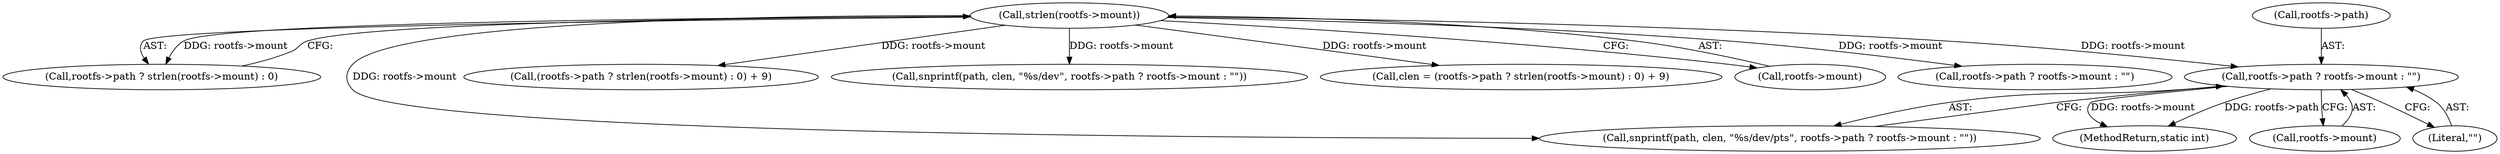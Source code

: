 digraph "0_lxc_592fd47a6245508b79fe6ac819fe6d3b2c1289be_4@pointer" {
"1000187" [label="(Call,rootfs->path ? rootfs->mount : \"\")"];
"1000119" [label="(Call,strlen(rootfs->mount))"];
"1000115" [label="(Call,rootfs->path ? strlen(rootfs->mount) : 0)"];
"1000183" [label="(Call,snprintf(path, clen, \"%s/dev/pts\", rootfs->path ? rootfs->mount : \"\"))"];
"1000188" [label="(Call,rootfs->path)"];
"1000236" [label="(MethodReturn,static int)"];
"1000114" [label="(Call,(rootfs->path ? strlen(rootfs->mount) : 0) + 9)"];
"1000131" [label="(Call,snprintf(path, clen, \"%s/dev\", rootfs->path ? rootfs->mount : \"\"))"];
"1000187" [label="(Call,rootfs->path ? rootfs->mount : \"\")"];
"1000112" [label="(Call,clen = (rootfs->path ? strlen(rootfs->mount) : 0) + 9)"];
"1000120" [label="(Call,rootfs->mount)"];
"1000119" [label="(Call,strlen(rootfs->mount))"];
"1000191" [label="(Call,rootfs->mount)"];
"1000135" [label="(Call,rootfs->path ? rootfs->mount : \"\")"];
"1000194" [label="(Literal,\"\")"];
"1000187" -> "1000183"  [label="AST: "];
"1000187" -> "1000191"  [label="CFG: "];
"1000187" -> "1000194"  [label="CFG: "];
"1000188" -> "1000187"  [label="AST: "];
"1000191" -> "1000187"  [label="AST: "];
"1000194" -> "1000187"  [label="AST: "];
"1000183" -> "1000187"  [label="CFG: "];
"1000187" -> "1000236"  [label="DDG: rootfs->path"];
"1000187" -> "1000236"  [label="DDG: rootfs->mount"];
"1000119" -> "1000187"  [label="DDG: rootfs->mount"];
"1000119" -> "1000115"  [label="AST: "];
"1000119" -> "1000120"  [label="CFG: "];
"1000120" -> "1000119"  [label="AST: "];
"1000115" -> "1000119"  [label="CFG: "];
"1000119" -> "1000112"  [label="DDG: rootfs->mount"];
"1000119" -> "1000114"  [label="DDG: rootfs->mount"];
"1000119" -> "1000115"  [label="DDG: rootfs->mount"];
"1000119" -> "1000131"  [label="DDG: rootfs->mount"];
"1000119" -> "1000135"  [label="DDG: rootfs->mount"];
"1000119" -> "1000183"  [label="DDG: rootfs->mount"];
}
